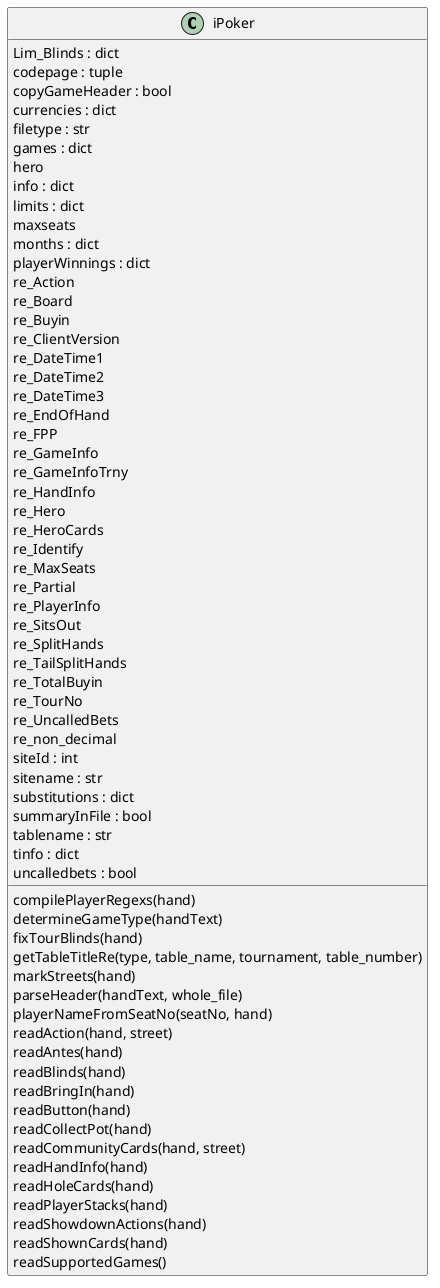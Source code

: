 @startuml classes
set namespaceSeparator none
class "iPoker" as iPokerToFpdb.iPoker {
  Lim_Blinds : dict
  codepage : tuple
  copyGameHeader : bool
  currencies : dict
  filetype : str
  games : dict
  hero
  info : dict
  limits : dict
  maxseats
  months : dict
  playerWinnings : dict
  re_Action
  re_Board
  re_Buyin
  re_ClientVersion
  re_DateTime1
  re_DateTime2
  re_DateTime3
  re_EndOfHand
  re_FPP
  re_GameInfo
  re_GameInfoTrny
  re_HandInfo
  re_Hero
  re_HeroCards
  re_Identify
  re_MaxSeats
  re_Partial
  re_PlayerInfo
  re_SitsOut
  re_SplitHands
  re_TailSplitHands
  re_TotalBuyin
  re_TourNo
  re_UncalledBets
  re_non_decimal
  siteId : int
  sitename : str
  substitutions : dict
  summaryInFile : bool
  tablename : str
  tinfo : dict
  uncalledbets : bool
  compilePlayerRegexs(hand)
  determineGameType(handText)
  fixTourBlinds(hand)
  getTableTitleRe(type, table_name, tournament, table_number)
  markStreets(hand)
  parseHeader(handText, whole_file)
  playerNameFromSeatNo(seatNo, hand)
  readAction(hand, street)
  readAntes(hand)
  readBlinds(hand)
  readBringIn(hand)
  readButton(hand)
  readCollectPot(hand)
  readCommunityCards(hand, street)
  readHandInfo(hand)
  readHoleCards(hand)
  readPlayerStacks(hand)
  readShowdownActions(hand)
  readShownCards(hand)
  readSupportedGames()
}
@enduml

